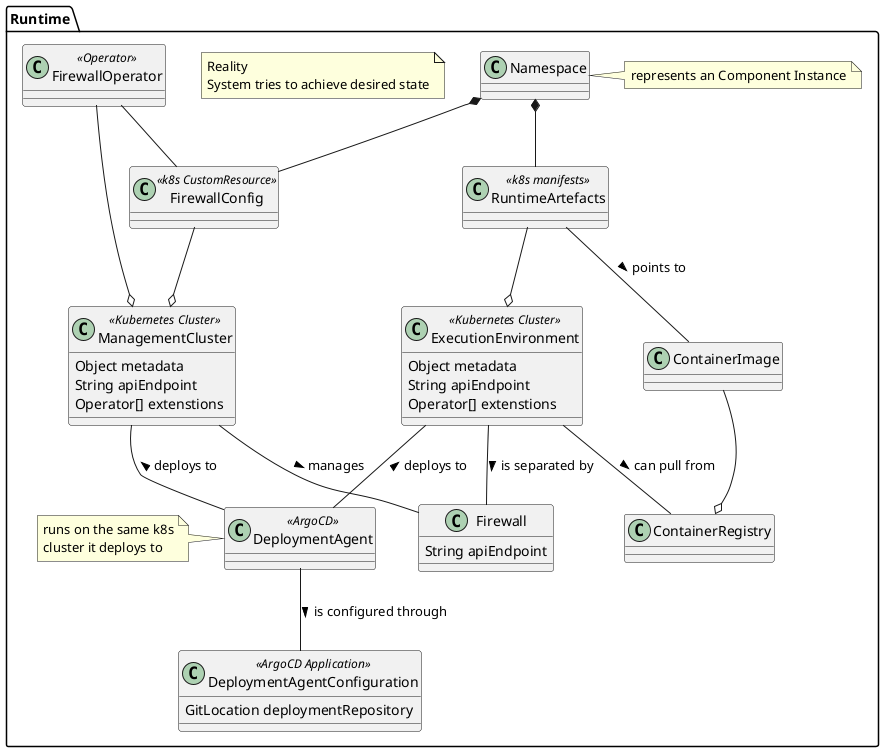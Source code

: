 @startuml
namespace Runtime {
    note "Reality\nSystem tries to achieve desired state" as notereality

    ' --- Container Runtime Infra
    class ContainerRegistry

    class ContainerImage

    ' --- K8s runtime
    class ExecutionEnvironment <<Kubernetes Cluster>>
    ExecutionEnvironment : Object metadata
    ExecutionEnvironment : String apiEndpoint
    ExecutionEnvironment : Operator[] extenstions

    class DeploymentAgent <<ArgoCD>>
    note left: runs on the same k8s\ncluster it deploys to

    class DeploymentAgentConfiguration <<ArgoCD Application>>
    DeploymentAgentConfiguration : GitLocation deploymentRepository

    class Namespace
    note right: represents an Component Instance
    
    class RuntimeArtefacts <<k8s manifests>>

    ' --- Infra management
    class Firewall
    Firewall : String apiEndpoint

    class FirewallConfig <<k8s CustomResource>>

    class FirewallOperator <<Operator>>

    class ManagementCluster <<Kubernetes Cluster>>
    ManagementCluster : Object metadata
    ManagementCluster : String apiEndpoint
    ManagementCluster : Operator[] extenstions

    ' --- Links
    "Namespace" *-- RuntimeArtefacts  
    "Namespace" *-- FirewallConfig  

    DeploymentAgent -- DeploymentAgentConfiguration : is configured through >

    ContainerImage --o ContainerRegistry 

    RuntimeArtefacts --o ExecutionEnvironment 
    RuntimeArtefacts -- ContainerImage : points to >

    ExecutionEnvironment -- ContainerRegistry : can pull from >
    ExecutionEnvironment -- DeploymentAgent : < deploys to
    'ExecutionEnvironment -- DeploymentAgent : < runs on 
    ExecutionEnvironment -- Firewall : is separated by >

    FirewallConfig --o ManagementCluster

    ManagementCluster -- Firewall : manages >
    ManagementCluster -- DeploymentAgent : < deploys to
    FirewallOperator --o ManagementCluster
    FirewallOperator -- FirewallConfig
}
@enduml
